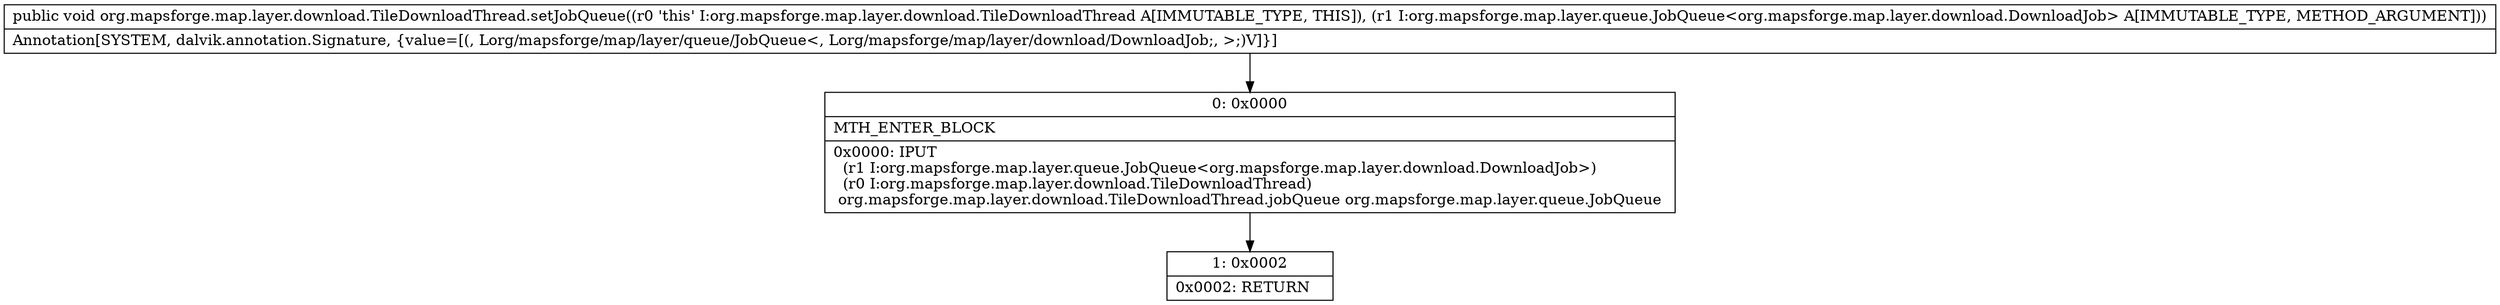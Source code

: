 digraph "CFG fororg.mapsforge.map.layer.download.TileDownloadThread.setJobQueue(Lorg\/mapsforge\/map\/layer\/queue\/JobQueue;)V" {
Node_0 [shape=record,label="{0\:\ 0x0000|MTH_ENTER_BLOCK\l|0x0000: IPUT  \l  (r1 I:org.mapsforge.map.layer.queue.JobQueue\<org.mapsforge.map.layer.download.DownloadJob\>)\l  (r0 I:org.mapsforge.map.layer.download.TileDownloadThread)\l org.mapsforge.map.layer.download.TileDownloadThread.jobQueue org.mapsforge.map.layer.queue.JobQueue \l}"];
Node_1 [shape=record,label="{1\:\ 0x0002|0x0002: RETURN   \l}"];
MethodNode[shape=record,label="{public void org.mapsforge.map.layer.download.TileDownloadThread.setJobQueue((r0 'this' I:org.mapsforge.map.layer.download.TileDownloadThread A[IMMUTABLE_TYPE, THIS]), (r1 I:org.mapsforge.map.layer.queue.JobQueue\<org.mapsforge.map.layer.download.DownloadJob\> A[IMMUTABLE_TYPE, METHOD_ARGUMENT]))  | Annotation[SYSTEM, dalvik.annotation.Signature, \{value=[(, Lorg\/mapsforge\/map\/layer\/queue\/JobQueue\<, Lorg\/mapsforge\/map\/layer\/download\/DownloadJob;, \>;)V]\}]\l}"];
MethodNode -> Node_0;
Node_0 -> Node_1;
}

